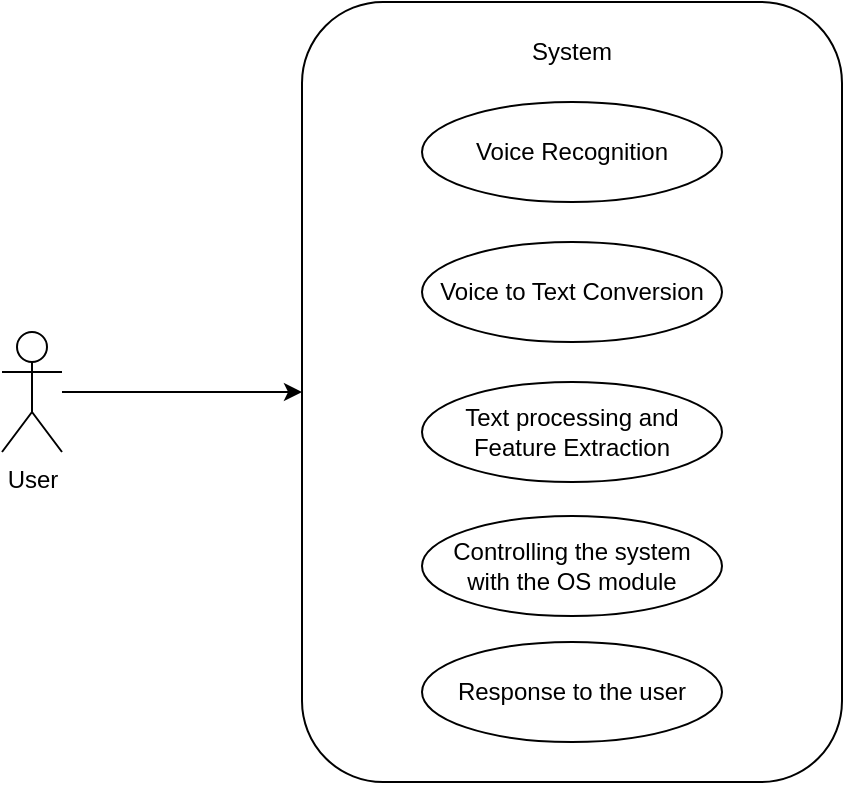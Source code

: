 <mxfile version="17.2.4" type="device"><diagram id="kEE2coCUIDcD52yxZU3q" name="Page-1"><mxGraphModel dx="1038" dy="571" grid="1" gridSize="10" guides="1" tooltips="1" connect="1" arrows="1" fold="1" page="1" pageScale="1" pageWidth="850" pageHeight="1100" math="0" shadow="0"><root><mxCell id="0"/><mxCell id="1" parent="0"/><mxCell id="jHs21flFMqFcKD1pdTWG-1" value="" style="rounded=1;whiteSpace=wrap;html=1;" vertex="1" parent="1"><mxGeometry x="290" y="140" width="270" height="390" as="geometry"/></mxCell><mxCell id="jHs21flFMqFcKD1pdTWG-2" value="System" style="text;html=1;strokeColor=none;fillColor=none;align=center;verticalAlign=middle;whiteSpace=wrap;rounded=0;" vertex="1" parent="1"><mxGeometry x="395" y="150" width="60" height="30" as="geometry"/></mxCell><mxCell id="jHs21flFMqFcKD1pdTWG-4" style="rounded=0;orthogonalLoop=1;jettySize=auto;html=1;entryX=0;entryY=0.5;entryDx=0;entryDy=0;" edge="1" parent="1" source="jHs21flFMqFcKD1pdTWG-3" target="jHs21flFMqFcKD1pdTWG-1"><mxGeometry relative="1" as="geometry"><mxPoint x="240" y="240" as="targetPoint"/></mxGeometry></mxCell><mxCell id="jHs21flFMqFcKD1pdTWG-3" value="User" style="shape=umlActor;verticalLabelPosition=bottom;verticalAlign=top;html=1;outlineConnect=0;" vertex="1" parent="1"><mxGeometry x="140" y="305" width="30" height="60" as="geometry"/></mxCell><mxCell id="jHs21flFMqFcKD1pdTWG-5" value="Voice Recognition" style="ellipse;whiteSpace=wrap;html=1;" vertex="1" parent="1"><mxGeometry x="350" y="190" width="150" height="50" as="geometry"/></mxCell><mxCell id="jHs21flFMqFcKD1pdTWG-6" value="Voice to Text Conversion" style="ellipse;whiteSpace=wrap;html=1;" vertex="1" parent="1"><mxGeometry x="350" y="260" width="150" height="50" as="geometry"/></mxCell><mxCell id="jHs21flFMqFcKD1pdTWG-7" value="Text processing and Feature Extraction" style="ellipse;whiteSpace=wrap;html=1;" vertex="1" parent="1"><mxGeometry x="350" y="330" width="150" height="50" as="geometry"/></mxCell><mxCell id="jHs21flFMqFcKD1pdTWG-8" value="Controlling the system &lt;br&gt;with the OS module" style="ellipse;whiteSpace=wrap;html=1;" vertex="1" parent="1"><mxGeometry x="350" y="397" width="150" height="50" as="geometry"/></mxCell><mxCell id="jHs21flFMqFcKD1pdTWG-9" value="Response to the user" style="ellipse;whiteSpace=wrap;html=1;" vertex="1" parent="1"><mxGeometry x="350" y="460" width="150" height="50" as="geometry"/></mxCell></root></mxGraphModel></diagram></mxfile>